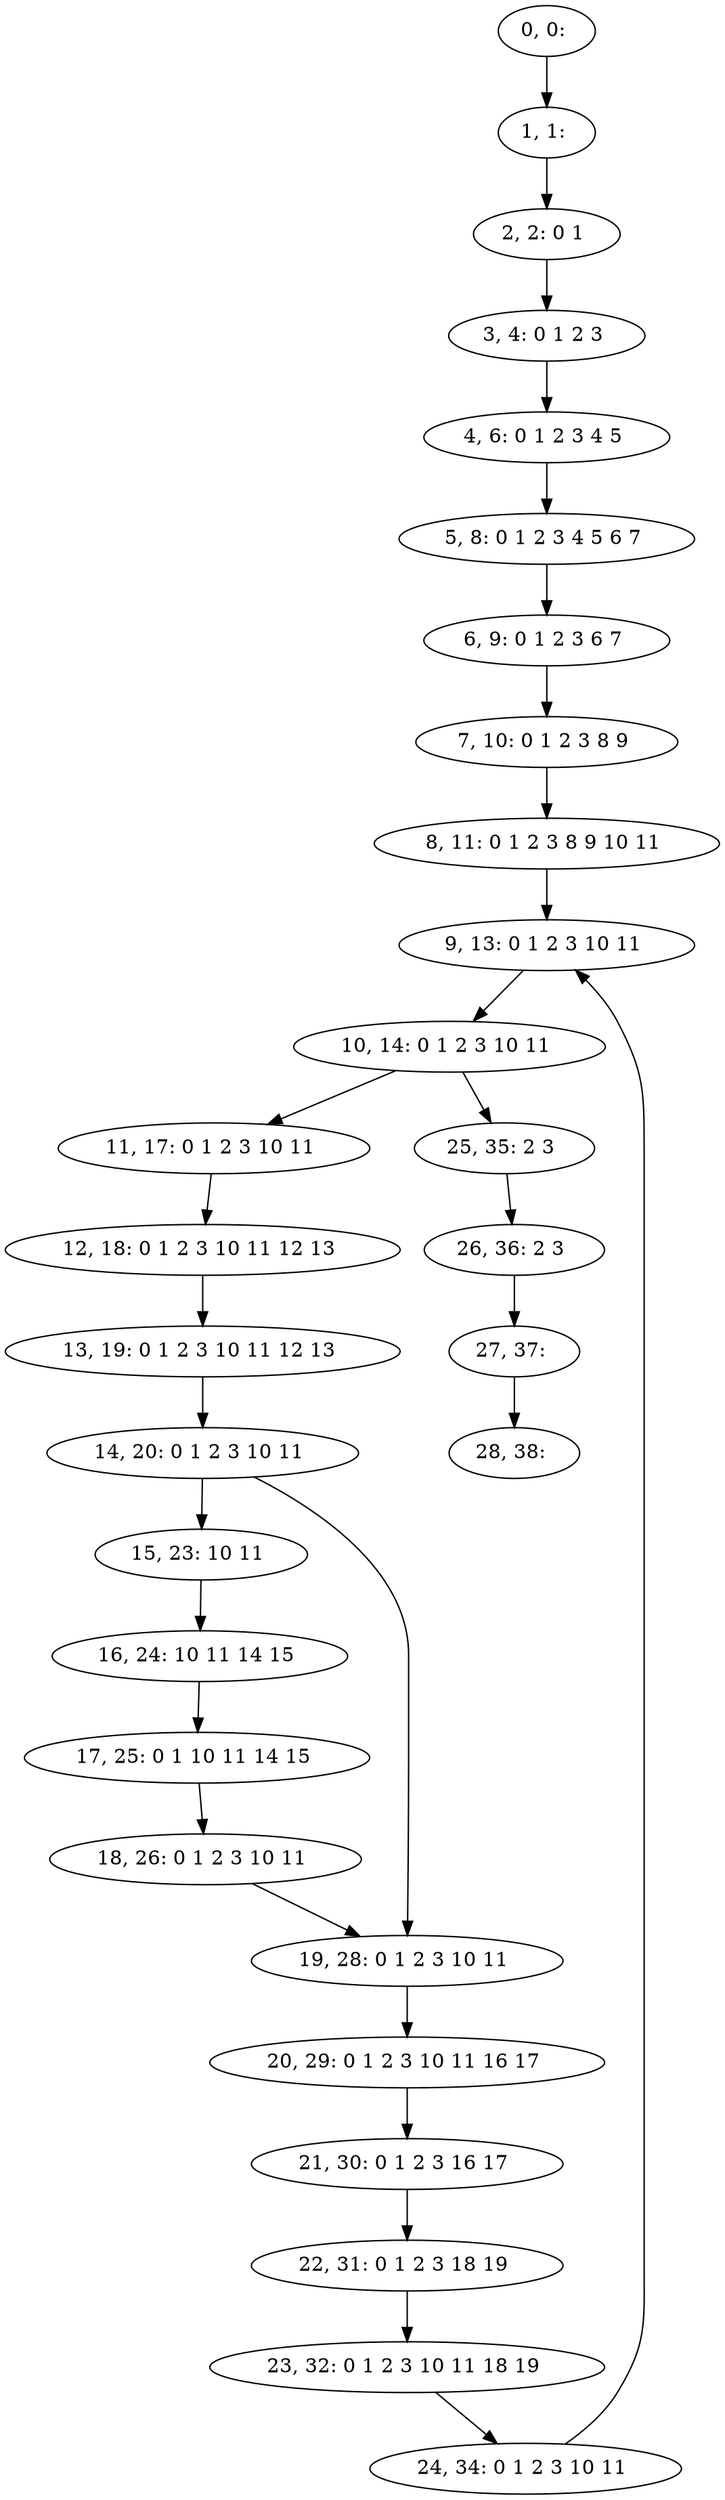 digraph G {
0[label="0, 0: "];
1[label="1, 1: "];
2[label="2, 2: 0 1 "];
3[label="3, 4: 0 1 2 3 "];
4[label="4, 6: 0 1 2 3 4 5 "];
5[label="5, 8: 0 1 2 3 4 5 6 7 "];
6[label="6, 9: 0 1 2 3 6 7 "];
7[label="7, 10: 0 1 2 3 8 9 "];
8[label="8, 11: 0 1 2 3 8 9 10 11 "];
9[label="9, 13: 0 1 2 3 10 11 "];
10[label="10, 14: 0 1 2 3 10 11 "];
11[label="11, 17: 0 1 2 3 10 11 "];
12[label="12, 18: 0 1 2 3 10 11 12 13 "];
13[label="13, 19: 0 1 2 3 10 11 12 13 "];
14[label="14, 20: 0 1 2 3 10 11 "];
15[label="15, 23: 10 11 "];
16[label="16, 24: 10 11 14 15 "];
17[label="17, 25: 0 1 10 11 14 15 "];
18[label="18, 26: 0 1 2 3 10 11 "];
19[label="19, 28: 0 1 2 3 10 11 "];
20[label="20, 29: 0 1 2 3 10 11 16 17 "];
21[label="21, 30: 0 1 2 3 16 17 "];
22[label="22, 31: 0 1 2 3 18 19 "];
23[label="23, 32: 0 1 2 3 10 11 18 19 "];
24[label="24, 34: 0 1 2 3 10 11 "];
25[label="25, 35: 2 3 "];
26[label="26, 36: 2 3 "];
27[label="27, 37: "];
28[label="28, 38: "];
0->1 ;
1->2 ;
2->3 ;
3->4 ;
4->5 ;
5->6 ;
6->7 ;
7->8 ;
8->9 ;
9->10 ;
10->11 ;
10->25 ;
11->12 ;
12->13 ;
13->14 ;
14->15 ;
14->19 ;
15->16 ;
16->17 ;
17->18 ;
18->19 ;
19->20 ;
20->21 ;
21->22 ;
22->23 ;
23->24 ;
24->9 ;
25->26 ;
26->27 ;
27->28 ;
}
